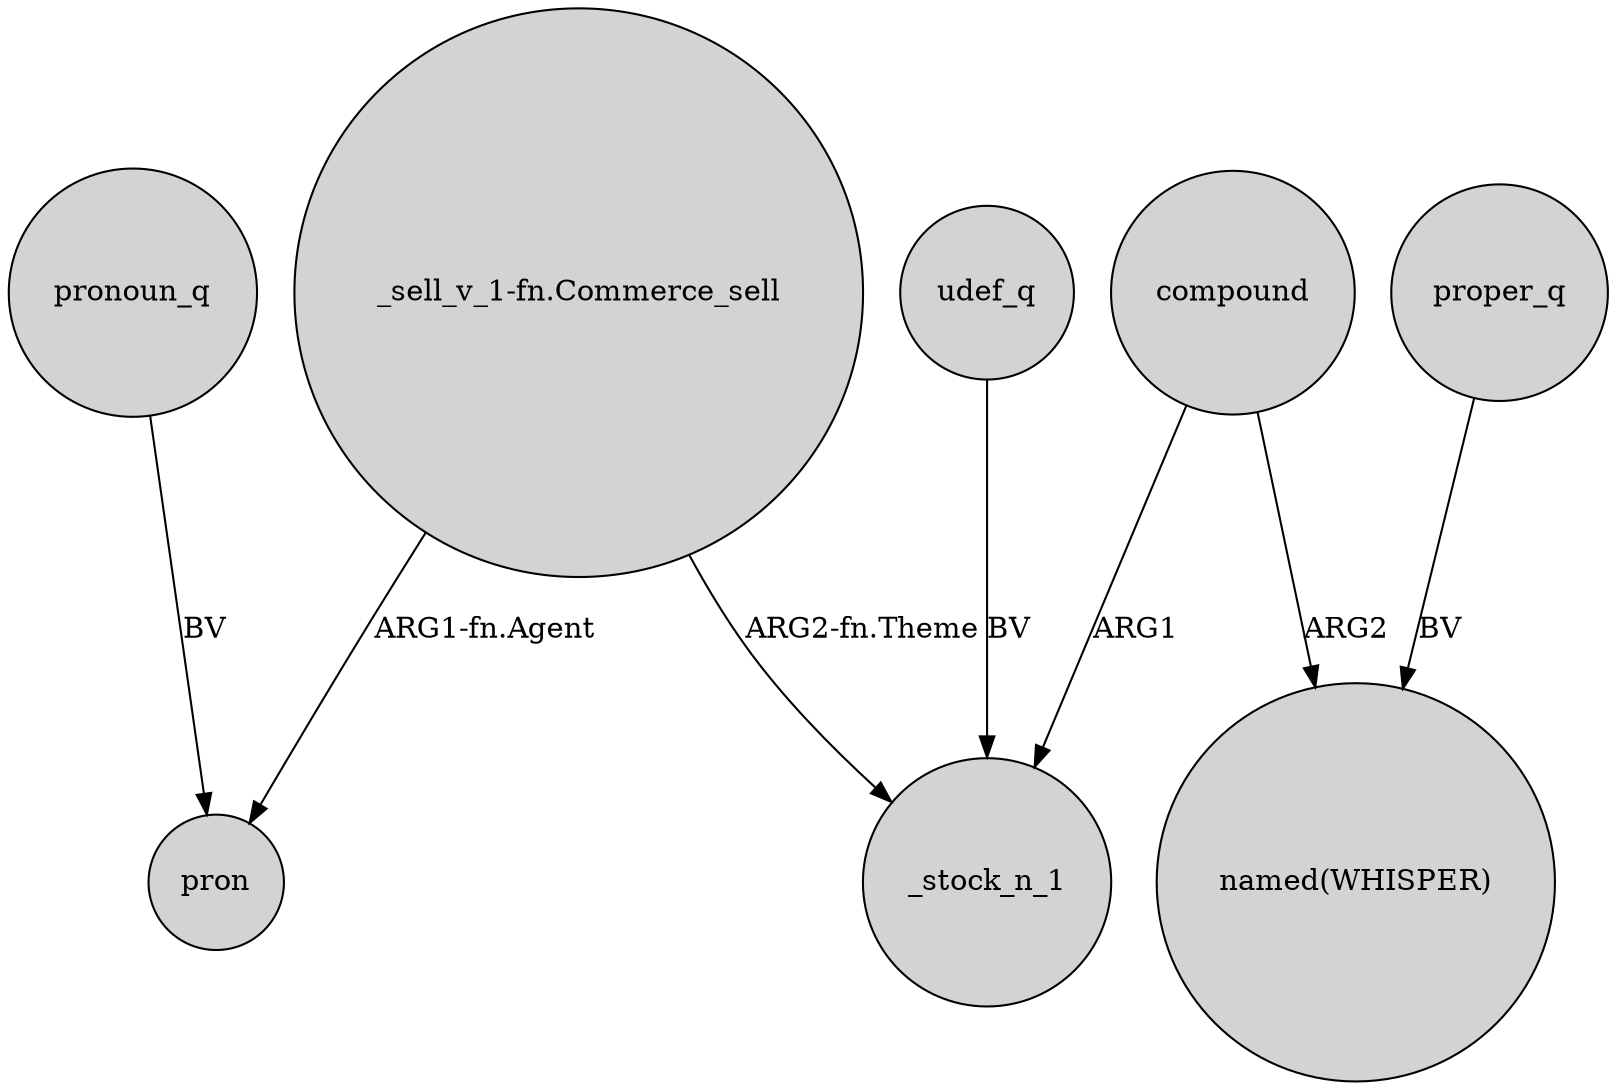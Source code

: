 digraph {
	node [shape=circle style=filled]
	udef_q -> _stock_n_1 [label=BV]
	"_sell_v_1-fn.Commerce_sell" -> _stock_n_1 [label="ARG2-fn.Theme"]
	compound -> _stock_n_1 [label=ARG1]
	"_sell_v_1-fn.Commerce_sell" -> pron [label="ARG1-fn.Agent"]
	proper_q -> "named(WHISPER)" [label=BV]
	compound -> "named(WHISPER)" [label=ARG2]
	pronoun_q -> pron [label=BV]
}
